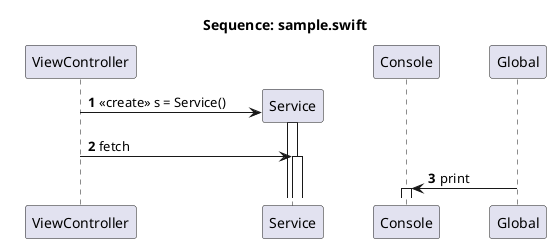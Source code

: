 @startuml
autonumber
autoactivate on
skinparam ArrowThickness 1
skinparam ParticipantPadding 20
title Sequence: sample.swift
participant ViewController
participant Service
participant Console
create Service
ViewController -> Service : <<create>> s = Service()
ViewController -> Service : fetch
Global -> Console : print
@enduml
